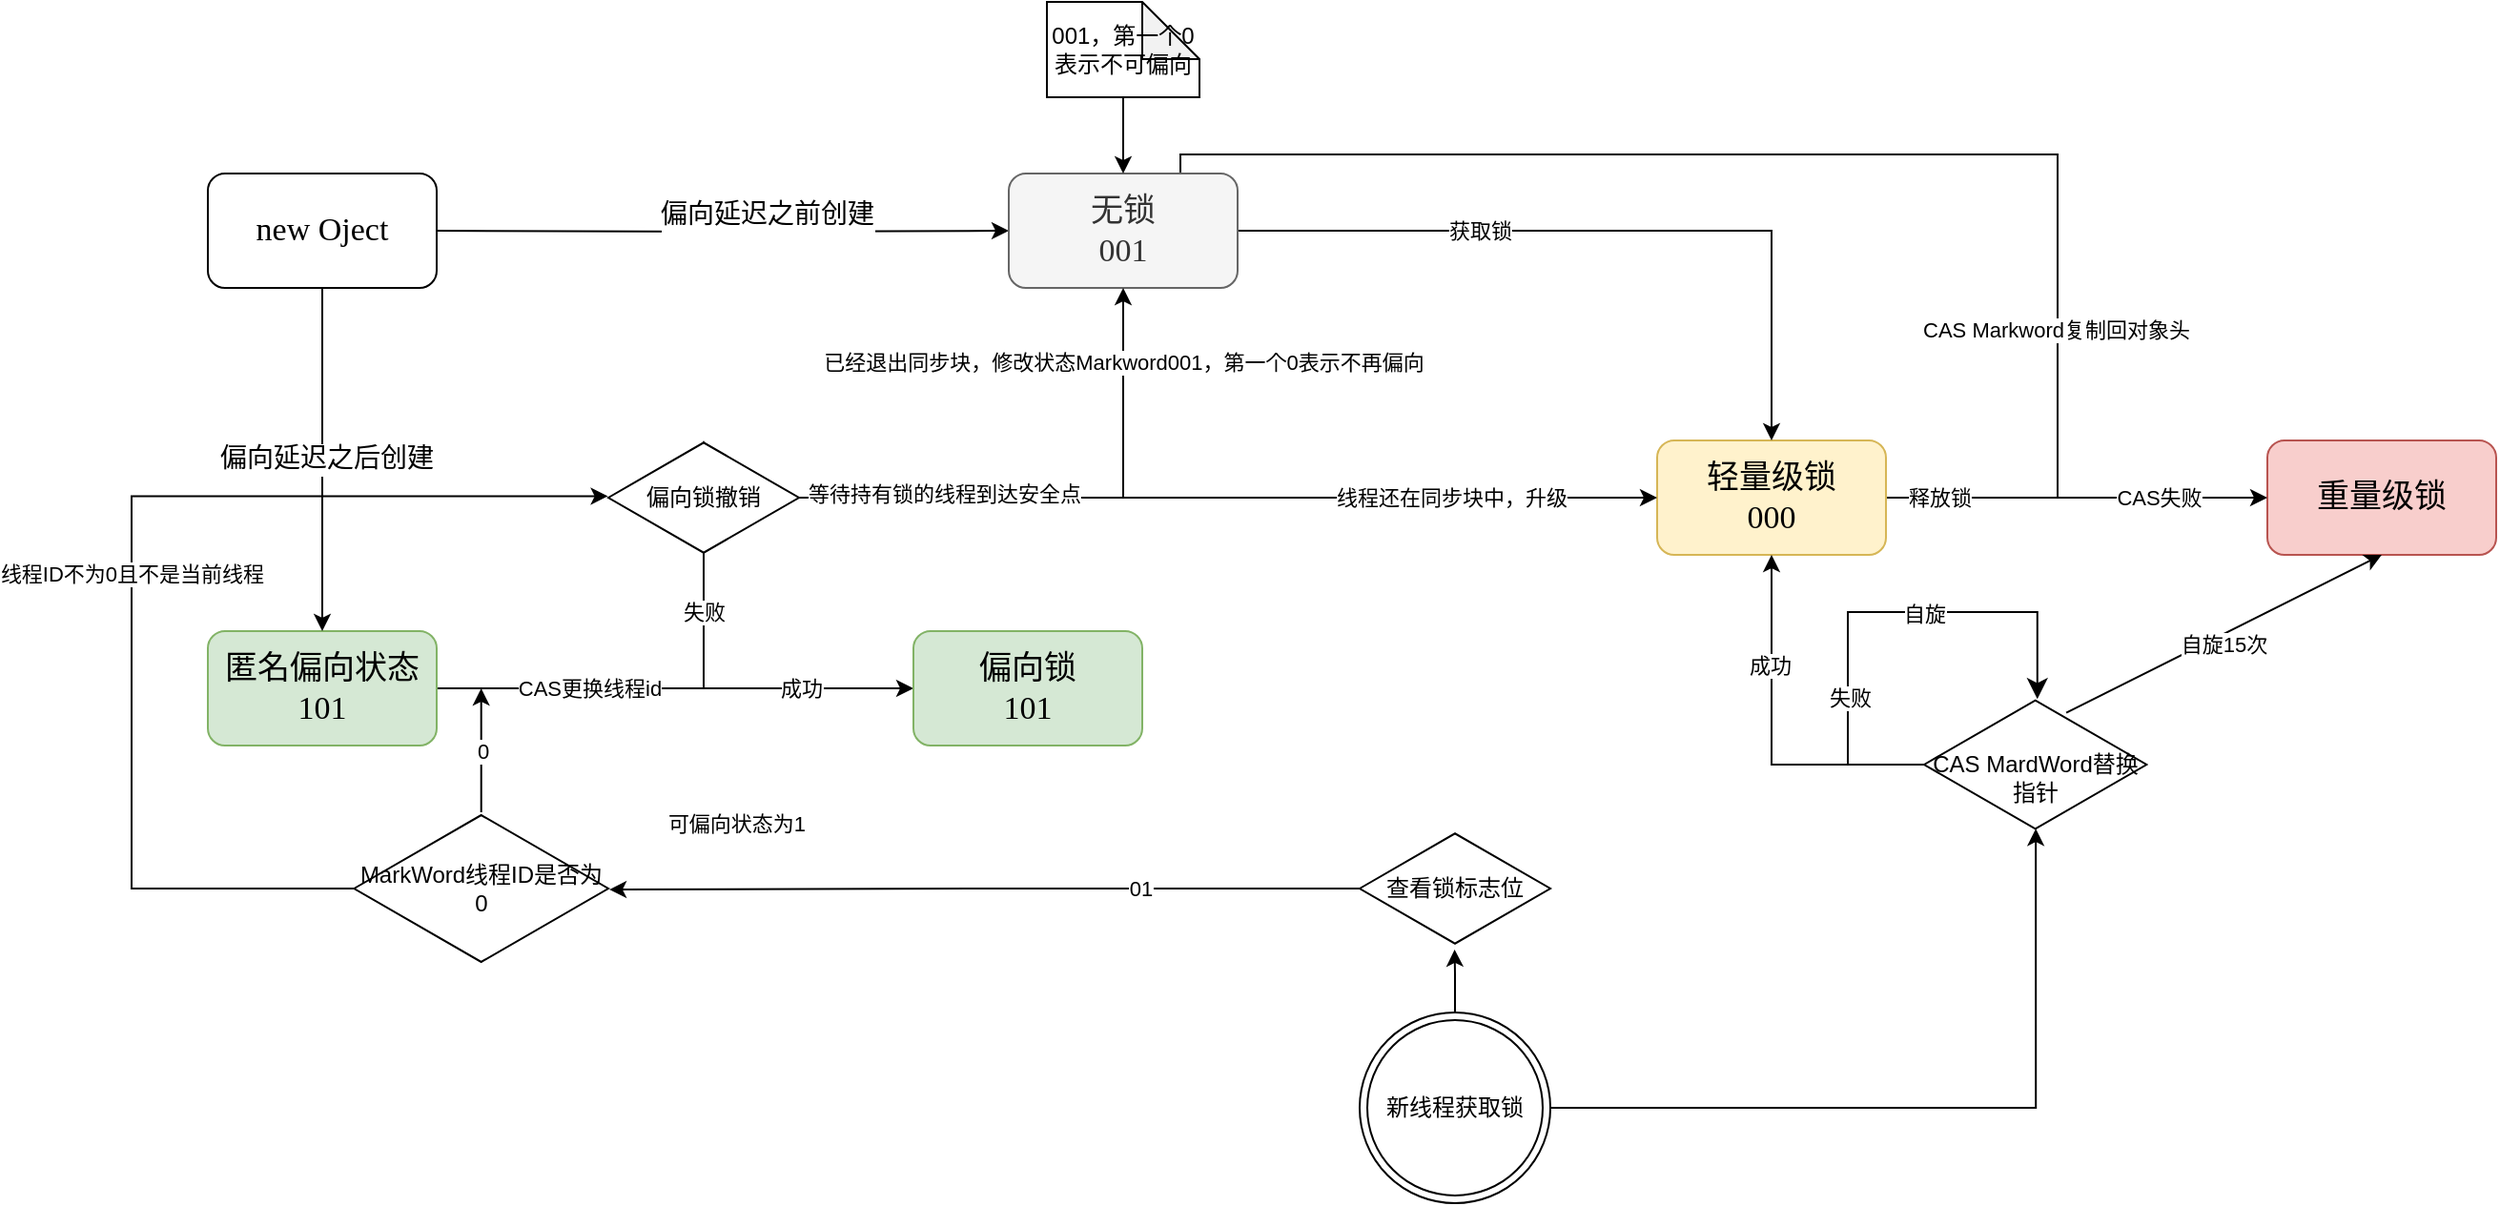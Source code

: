 <mxfile version="22.0.4" type="github">
  <diagram name="第 1 页" id="BkuWCGAVD5q9DIeoQ7Bs">
    <mxGraphModel dx="2389" dy="830" grid="1" gridSize="10" guides="1" tooltips="1" connect="1" arrows="1" fold="1" page="1" pageScale="1" pageWidth="827" pageHeight="1169" math="0" shadow="0">
      <root>
        <mxCell id="0" />
        <mxCell id="1" parent="0" />
        <mxCell id="qMn13mMgNQVjkLriDJ_W-11" value="&#xa;&lt;span style=&quot;color: rgb(0, 0, 0); font-family: &amp;quot;Comic Sans MS&amp;quot;; font-size: 14px; font-style: normal; font-variant-ligatures: normal; font-variant-caps: normal; font-weight: 400; letter-spacing: normal; orphans: 2; text-align: center; text-indent: 0px; text-transform: none; widows: 2; word-spacing: 0px; -webkit-text-stroke-width: 0px; background-color: rgb(255, 255, 255); text-decoration-thickness: initial; text-decoration-style: initial; text-decoration-color: initial; float: none; display: inline !important;&quot;&gt;偏向延迟之前创建&lt;/span&gt;&#xa;&#xa;" style="edgeStyle=orthogonalEdgeStyle;rounded=0;orthogonalLoop=1;jettySize=auto;html=1;fontSize=14;" edge="1" parent="1" target="qMn13mMgNQVjkLriDJ_W-10">
          <mxGeometry x="0.159" relative="1" as="geometry">
            <mxPoint x="-70" y="170" as="sourcePoint" />
            <mxPoint as="offset" />
          </mxGeometry>
        </mxCell>
        <mxCell id="qMn13mMgNQVjkLriDJ_W-12" value="&lt;br&gt;" style="edgeLabel;html=1;align=center;verticalAlign=middle;resizable=0;points=[];" vertex="1" connectable="0" parent="qMn13mMgNQVjkLriDJ_W-11">
          <mxGeometry x="-0.062" relative="1" as="geometry">
            <mxPoint as="offset" />
          </mxGeometry>
        </mxCell>
        <mxCell id="qMn13mMgNQVjkLriDJ_W-15" value="" style="edgeStyle=orthogonalEdgeStyle;rounded=0;orthogonalLoop=1;jettySize=auto;html=1;entryX=0;entryY=0.5;entryDx=0;entryDy=0;" edge="1" parent="1" source="qMn13mMgNQVjkLriDJ_W-3" target="qMn13mMgNQVjkLriDJ_W-14">
          <mxGeometry relative="1" as="geometry" />
        </mxCell>
        <mxCell id="qMn13mMgNQVjkLriDJ_W-17" value="成功" style="edgeLabel;html=1;align=center;verticalAlign=middle;resizable=0;points=[];" vertex="1" connectable="0" parent="qMn13mMgNQVjkLriDJ_W-15">
          <mxGeometry x="0.659" relative="1" as="geometry">
            <mxPoint x="-17" as="offset" />
          </mxGeometry>
        </mxCell>
        <mxCell id="qMn13mMgNQVjkLriDJ_W-23" value="CAS更换线程id" style="edgeLabel;html=1;align=center;verticalAlign=middle;resizable=0;points=[];" vertex="1" connectable="0" parent="qMn13mMgNQVjkLriDJ_W-15">
          <mxGeometry x="-0.489" y="-1" relative="1" as="geometry">
            <mxPoint x="16" y="-1" as="offset" />
          </mxGeometry>
        </mxCell>
        <mxCell id="qMn13mMgNQVjkLriDJ_W-3" value="匿名偏向状态&lt;br&gt;101" style="rounded=1;whiteSpace=wrap;html=1;fontFamily=Comic Sans MS;fontSize=17;fillColor=#d5e8d4;strokeColor=#82b366;" vertex="1" parent="1">
          <mxGeometry x="-190" y="380" width="120" height="60" as="geometry" />
        </mxCell>
        <mxCell id="qMn13mMgNQVjkLriDJ_W-5" value="" style="endArrow=classic;html=1;rounded=0;exitX=0.5;exitY=1;exitDx=0;exitDy=0;entryX=0.5;entryY=0;entryDx=0;entryDy=0;fontFamily=Comic Sans MS;fontSize=18;" edge="1" parent="1" source="qMn13mMgNQVjkLriDJ_W-45" target="qMn13mMgNQVjkLriDJ_W-3">
          <mxGeometry width="50" height="50" relative="1" as="geometry">
            <mxPoint x="-130" y="200" as="sourcePoint" />
            <mxPoint x="250" y="320" as="targetPoint" />
          </mxGeometry>
        </mxCell>
        <mxCell id="qMn13mMgNQVjkLriDJ_W-6" value="偏向延迟之后创建" style="edgeLabel;html=1;align=center;verticalAlign=middle;resizable=0;points=[];fontFamily=Comic Sans MS;fontSize=14;" vertex="1" connectable="0" parent="qMn13mMgNQVjkLriDJ_W-5">
          <mxGeometry x="-0.002" y="2" relative="1" as="geometry">
            <mxPoint as="offset" />
          </mxGeometry>
        </mxCell>
        <mxCell id="qMn13mMgNQVjkLriDJ_W-52" style="edgeStyle=orthogonalEdgeStyle;rounded=0;orthogonalLoop=1;jettySize=auto;html=1;entryX=1;entryY=0.25;entryDx=0;entryDy=0;" edge="1" parent="1" source="qMn13mMgNQVjkLriDJ_W-8" target="qMn13mMgNQVjkLriDJ_W-10">
          <mxGeometry relative="1" as="geometry">
            <Array as="points">
              <mxPoint x="780" y="310" />
              <mxPoint x="780" y="130" />
              <mxPoint x="320" y="130" />
              <mxPoint x="320" y="155" />
            </Array>
          </mxGeometry>
        </mxCell>
        <mxCell id="qMn13mMgNQVjkLriDJ_W-56" value="释放锁" style="edgeLabel;html=1;align=center;verticalAlign=middle;resizable=0;points=[];" vertex="1" connectable="0" parent="qMn13mMgNQVjkLriDJ_W-52">
          <mxGeometry x="-0.951" y="-3" relative="1" as="geometry">
            <mxPoint x="9" y="-3" as="offset" />
          </mxGeometry>
        </mxCell>
        <mxCell id="qMn13mMgNQVjkLriDJ_W-57" value="CAS Markword复制回对象头" style="edgeLabel;html=1;align=center;verticalAlign=middle;resizable=0;points=[];" vertex="1" connectable="0" parent="qMn13mMgNQVjkLriDJ_W-52">
          <mxGeometry x="-0.546" y="1" relative="1" as="geometry">
            <mxPoint as="offset" />
          </mxGeometry>
        </mxCell>
        <mxCell id="qMn13mMgNQVjkLriDJ_W-8" value="轻量级锁&lt;br&gt;000" style="rounded=1;whiteSpace=wrap;html=1;fontFamily=Comic Sans MS;fontSize=17;fillColor=#fff2cc;strokeColor=#d6b656;" vertex="1" parent="1">
          <mxGeometry x="570" y="280" width="120" height="60" as="geometry" />
        </mxCell>
        <mxCell id="qMn13mMgNQVjkLriDJ_W-9" value="重量级锁" style="rounded=1;whiteSpace=wrap;html=1;fontFamily=Comic Sans MS;fontSize=17;fillColor=#f8cecc;strokeColor=#b85450;" vertex="1" parent="1">
          <mxGeometry x="890" y="280" width="120" height="60" as="geometry" />
        </mxCell>
        <mxCell id="qMn13mMgNQVjkLriDJ_W-50" style="edgeStyle=orthogonalEdgeStyle;rounded=0;orthogonalLoop=1;jettySize=auto;html=1;entryX=0.5;entryY=0;entryDx=0;entryDy=0;" edge="1" parent="1" source="qMn13mMgNQVjkLriDJ_W-10" target="qMn13mMgNQVjkLriDJ_W-8">
          <mxGeometry relative="1" as="geometry" />
        </mxCell>
        <mxCell id="qMn13mMgNQVjkLriDJ_W-51" value="获取锁" style="edgeLabel;html=1;align=center;verticalAlign=middle;resizable=0;points=[];" vertex="1" connectable="0" parent="qMn13mMgNQVjkLriDJ_W-50">
          <mxGeometry x="-0.329" y="-4" relative="1" as="geometry">
            <mxPoint x="-4" y="-4" as="offset" />
          </mxGeometry>
        </mxCell>
        <mxCell id="qMn13mMgNQVjkLriDJ_W-10" value="无锁&lt;br&gt;001" style="rounded=1;whiteSpace=wrap;html=1;fontFamily=Comic Sans MS;fontSize=17;fillColor=#f5f5f5;strokeColor=#666666;fontColor=#333333;" vertex="1" parent="1">
          <mxGeometry x="230" y="140" width="120" height="60" as="geometry" />
        </mxCell>
        <mxCell id="qMn13mMgNQVjkLriDJ_W-14" value="偏向锁&lt;br&gt;101" style="rounded=1;whiteSpace=wrap;html=1;fontFamily=Comic Sans MS;fontSize=17;fillColor=#d5e8d4;strokeColor=#82b366;" vertex="1" parent="1">
          <mxGeometry x="180" y="380" width="120" height="60" as="geometry" />
        </mxCell>
        <mxCell id="qMn13mMgNQVjkLriDJ_W-25" value="" style="endArrow=classic;html=1;rounded=0;entryX=0.5;entryY=0;entryDx=0;entryDy=0;" edge="1" parent="1" target="qMn13mMgNQVjkLriDJ_W-28">
          <mxGeometry width="50" height="50" relative="1" as="geometry">
            <mxPoint x="70" y="410" as="sourcePoint" />
            <mxPoint x="70" y="480" as="targetPoint" />
          </mxGeometry>
        </mxCell>
        <mxCell id="qMn13mMgNQVjkLriDJ_W-29" value="失败" style="edgeLabel;html=1;align=center;verticalAlign=middle;resizable=0;points=[];" vertex="1" connectable="0" parent="qMn13mMgNQVjkLriDJ_W-25">
          <mxGeometry x="-0.073" relative="1" as="geometry">
            <mxPoint y="20" as="offset" />
          </mxGeometry>
        </mxCell>
        <mxCell id="qMn13mMgNQVjkLriDJ_W-38" style="edgeStyle=orthogonalEdgeStyle;rounded=0;orthogonalLoop=1;jettySize=auto;html=1;" edge="1" parent="1" source="qMn13mMgNQVjkLriDJ_W-28" target="qMn13mMgNQVjkLriDJ_W-8">
          <mxGeometry relative="1" as="geometry" />
        </mxCell>
        <mxCell id="qMn13mMgNQVjkLriDJ_W-39" value="线程还在同步块中，升级" style="edgeLabel;html=1;align=center;verticalAlign=middle;resizable=0;points=[];" vertex="1" connectable="0" parent="qMn13mMgNQVjkLriDJ_W-38">
          <mxGeometry x="-0.104" y="1" relative="1" as="geometry">
            <mxPoint x="140" y="1" as="offset" />
          </mxGeometry>
        </mxCell>
        <mxCell id="qMn13mMgNQVjkLriDJ_W-40" style="edgeStyle=orthogonalEdgeStyle;rounded=0;orthogonalLoop=1;jettySize=auto;html=1;entryX=0.5;entryY=1;entryDx=0;entryDy=0;" edge="1" parent="1" source="qMn13mMgNQVjkLriDJ_W-28" target="qMn13mMgNQVjkLriDJ_W-10">
          <mxGeometry relative="1" as="geometry" />
        </mxCell>
        <mxCell id="qMn13mMgNQVjkLriDJ_W-42" value="等待持有锁的线程到达安全点" style="edgeLabel;html=1;align=center;verticalAlign=middle;resizable=0;points=[];" vertex="1" connectable="0" parent="qMn13mMgNQVjkLriDJ_W-40">
          <mxGeometry x="-0.457" y="2" relative="1" as="geometry">
            <mxPoint as="offset" />
          </mxGeometry>
        </mxCell>
        <mxCell id="qMn13mMgNQVjkLriDJ_W-44" value="已经退出同步块，修改状态Markword001，第一个0表示不再偏向" style="edgeLabel;html=1;align=center;verticalAlign=middle;resizable=0;points=[];" vertex="1" connectable="0" parent="qMn13mMgNQVjkLriDJ_W-40">
          <mxGeometry x="0.721" relative="1" as="geometry">
            <mxPoint as="offset" />
          </mxGeometry>
        </mxCell>
        <mxCell id="qMn13mMgNQVjkLriDJ_W-28" value="偏向锁撤销" style="shape=isoRectangle;whiteSpace=wrap;html=1;aspect=fixed;" vertex="1" parent="1">
          <mxGeometry x="20" y="280" width="100" height="60" as="geometry" />
        </mxCell>
        <mxCell id="qMn13mMgNQVjkLriDJ_W-45" value="new Oject" style="rounded=1;whiteSpace=wrap;html=1;fontFamily=Comic Sans MS;fontSize=17;" vertex="1" parent="1">
          <mxGeometry x="-190" y="140" width="120" height="60" as="geometry" />
        </mxCell>
        <mxCell id="qMn13mMgNQVjkLriDJ_W-49" style="edgeStyle=orthogonalEdgeStyle;rounded=0;orthogonalLoop=1;jettySize=auto;html=1;entryX=0.5;entryY=0;entryDx=0;entryDy=0;" edge="1" parent="1" source="qMn13mMgNQVjkLriDJ_W-48" target="qMn13mMgNQVjkLriDJ_W-10">
          <mxGeometry relative="1" as="geometry" />
        </mxCell>
        <mxCell id="qMn13mMgNQVjkLriDJ_W-48" value="001，第一个0表示不可偏向" style="shape=note;whiteSpace=wrap;html=1;backgroundOutline=1;darkOpacity=0.05;" vertex="1" parent="1">
          <mxGeometry x="250" y="50" width="80" height="50" as="geometry" />
        </mxCell>
        <mxCell id="qMn13mMgNQVjkLriDJ_W-58" value="" style="endArrow=classic;html=1;rounded=0;entryX=0;entryY=0.5;entryDx=0;entryDy=0;" edge="1" parent="1" target="qMn13mMgNQVjkLriDJ_W-9">
          <mxGeometry width="50" height="50" relative="1" as="geometry">
            <mxPoint x="780" y="310" as="sourcePoint" />
            <mxPoint x="430" y="300" as="targetPoint" />
          </mxGeometry>
        </mxCell>
        <mxCell id="qMn13mMgNQVjkLriDJ_W-60" value="CAS失败" style="edgeLabel;html=1;align=center;verticalAlign=middle;resizable=0;points=[];" vertex="1" connectable="0" parent="qMn13mMgNQVjkLriDJ_W-58">
          <mxGeometry x="-0.036" y="-4" relative="1" as="geometry">
            <mxPoint y="-4" as="offset" />
          </mxGeometry>
        </mxCell>
        <mxCell id="qMn13mMgNQVjkLriDJ_W-65" value="新线程获取锁" style="ellipse;shape=doubleEllipse;whiteSpace=wrap;html=1;aspect=fixed;" vertex="1" parent="1">
          <mxGeometry x="414" y="580" width="100" height="100" as="geometry" />
        </mxCell>
        <mxCell id="qMn13mMgNQVjkLriDJ_W-79" style="edgeStyle=orthogonalEdgeStyle;rounded=0;orthogonalLoop=1;jettySize=auto;html=1;entryX=0.5;entryY=1;entryDx=0;entryDy=0;" edge="1" parent="1" source="qMn13mMgNQVjkLriDJ_W-74" target="qMn13mMgNQVjkLriDJ_W-8">
          <mxGeometry relative="1" as="geometry" />
        </mxCell>
        <mxCell id="qMn13mMgNQVjkLriDJ_W-85" value="成功" style="edgeLabel;html=1;align=center;verticalAlign=middle;resizable=0;points=[];" vertex="1" connectable="0" parent="qMn13mMgNQVjkLriDJ_W-79">
          <mxGeometry x="0.392" y="1" relative="1" as="geometry">
            <mxPoint as="offset" />
          </mxGeometry>
        </mxCell>
        <mxCell id="qMn13mMgNQVjkLriDJ_W-74" value="&lt;br&gt;CAS MardWord替换指针" style="shape=isoRectangle;whiteSpace=wrap;html=1;aspect=fixed;" vertex="1" parent="1">
          <mxGeometry x="710" y="415" width="116.67" height="70" as="geometry" />
        </mxCell>
        <mxCell id="qMn13mMgNQVjkLriDJ_W-80" value="" style="edgeStyle=elbowEdgeStyle;elbow=vertical;endArrow=classic;html=1;curved=0;rounded=0;endSize=8;startSize=8;entryX=0.509;entryY=0.009;entryDx=0;entryDy=0;entryPerimeter=0;" edge="1" parent="1" target="qMn13mMgNQVjkLriDJ_W-74">
          <mxGeometry width="50" height="50" relative="1" as="geometry">
            <mxPoint x="670" y="450" as="sourcePoint" />
            <mxPoint x="720" y="400" as="targetPoint" />
            <Array as="points">
              <mxPoint x="720" y="370" />
            </Array>
          </mxGeometry>
        </mxCell>
        <mxCell id="qMn13mMgNQVjkLriDJ_W-81" value="自旋" style="edgeLabel;html=1;align=center;verticalAlign=middle;resizable=0;points=[];" vertex="1" connectable="0" parent="qMn13mMgNQVjkLriDJ_W-80">
          <mxGeometry x="0.067" y="-1" relative="1" as="geometry">
            <mxPoint as="offset" />
          </mxGeometry>
        </mxCell>
        <mxCell id="qMn13mMgNQVjkLriDJ_W-86" value="失败" style="edgeLabel;html=1;align=center;verticalAlign=middle;resizable=0;points=[];" vertex="1" connectable="0" parent="qMn13mMgNQVjkLriDJ_W-80">
          <mxGeometry x="-0.687" y="-1" relative="1" as="geometry">
            <mxPoint as="offset" />
          </mxGeometry>
        </mxCell>
        <mxCell id="qMn13mMgNQVjkLriDJ_W-82" value="" style="endArrow=classic;html=1;rounded=0;exitX=0.639;exitY=0.111;exitDx=0;exitDy=0;exitPerimeter=0;entryX=0.5;entryY=1;entryDx=0;entryDy=0;" edge="1" parent="1" source="qMn13mMgNQVjkLriDJ_W-74" target="qMn13mMgNQVjkLriDJ_W-9">
          <mxGeometry width="50" height="50" relative="1" as="geometry">
            <mxPoint x="860" y="630" as="sourcePoint" />
            <mxPoint x="910" y="580" as="targetPoint" />
          </mxGeometry>
        </mxCell>
        <mxCell id="qMn13mMgNQVjkLriDJ_W-83" value="自旋15次" style="edgeLabel;html=1;align=center;verticalAlign=middle;resizable=0;points=[];" vertex="1" connectable="0" parent="qMn13mMgNQVjkLriDJ_W-82">
          <mxGeometry x="-0.275" y="-3" relative="1" as="geometry">
            <mxPoint x="21" y="-9" as="offset" />
          </mxGeometry>
        </mxCell>
        <mxCell id="qMn13mMgNQVjkLriDJ_W-84" style="edgeStyle=orthogonalEdgeStyle;rounded=0;orthogonalLoop=1;jettySize=auto;html=1;entryX=0.502;entryY=0.98;entryDx=0;entryDy=0;entryPerimeter=0;" edge="1" parent="1" source="qMn13mMgNQVjkLriDJ_W-65" target="qMn13mMgNQVjkLriDJ_W-74">
          <mxGeometry relative="1" as="geometry" />
        </mxCell>
        <mxCell id="qMn13mMgNQVjkLriDJ_W-92" style="edgeStyle=orthogonalEdgeStyle;rounded=0;orthogonalLoop=1;jettySize=auto;html=1;entryX=1.004;entryY=0.507;entryDx=0;entryDy=0;entryPerimeter=0;" edge="1" parent="1" source="qMn13mMgNQVjkLriDJ_W-91" target="qMn13mMgNQVjkLriDJ_W-101">
          <mxGeometry relative="1" as="geometry">
            <mxPoint x="-90" y="510" as="targetPoint" />
          </mxGeometry>
        </mxCell>
        <mxCell id="qMn13mMgNQVjkLriDJ_W-93" value="01" style="edgeLabel;html=1;align=center;verticalAlign=middle;resizable=0;points=[];" vertex="1" connectable="0" parent="qMn13mMgNQVjkLriDJ_W-92">
          <mxGeometry x="-0.025" y="-3" relative="1" as="geometry">
            <mxPoint x="77" y="3" as="offset" />
          </mxGeometry>
        </mxCell>
        <mxCell id="qMn13mMgNQVjkLriDJ_W-96" value="可偏向状态为1" style="edgeLabel;html=1;align=center;verticalAlign=middle;resizable=0;points=[];" vertex="1" connectable="0" parent="qMn13mMgNQVjkLriDJ_W-92">
          <mxGeometry x="0.664" relative="1" as="geometry">
            <mxPoint y="-35" as="offset" />
          </mxGeometry>
        </mxCell>
        <mxCell id="qMn13mMgNQVjkLriDJ_W-91" value="查看锁标志位" style="html=1;whiteSpace=wrap;aspect=fixed;shape=isoRectangle;" vertex="1" parent="1">
          <mxGeometry x="414" y="485" width="100" height="60" as="geometry" />
        </mxCell>
        <mxCell id="qMn13mMgNQVjkLriDJ_W-94" style="edgeStyle=orthogonalEdgeStyle;rounded=0;orthogonalLoop=1;jettySize=auto;html=1;entryX=0.498;entryY=1.033;entryDx=0;entryDy=0;entryPerimeter=0;" edge="1" parent="1" source="qMn13mMgNQVjkLriDJ_W-65" target="qMn13mMgNQVjkLriDJ_W-91">
          <mxGeometry relative="1" as="geometry" />
        </mxCell>
        <mxCell id="qMn13mMgNQVjkLriDJ_W-103" style="edgeStyle=orthogonalEdgeStyle;rounded=0;orthogonalLoop=1;jettySize=auto;html=1;" edge="1" parent="1" source="qMn13mMgNQVjkLriDJ_W-101">
          <mxGeometry relative="1" as="geometry">
            <mxPoint x="-46.665" y="410" as="targetPoint" />
          </mxGeometry>
        </mxCell>
        <mxCell id="qMn13mMgNQVjkLriDJ_W-105" value="0" style="edgeLabel;html=1;align=center;verticalAlign=middle;resizable=0;points=[];" vertex="1" connectable="0" parent="qMn13mMgNQVjkLriDJ_W-103">
          <mxGeometry x="-0.009" relative="1" as="geometry">
            <mxPoint as="offset" />
          </mxGeometry>
        </mxCell>
        <mxCell id="qMn13mMgNQVjkLriDJ_W-101" value="MarkWord线程ID是否为0" style="html=1;whiteSpace=wrap;aspect=fixed;shape=isoRectangle;" vertex="1" parent="1">
          <mxGeometry x="-113.33" y="475" width="133.33" height="80" as="geometry" />
        </mxCell>
        <mxCell id="qMn13mMgNQVjkLriDJ_W-106" style="edgeStyle=orthogonalEdgeStyle;rounded=0;orthogonalLoop=1;jettySize=auto;html=1;entryX=-0.002;entryY=0.487;entryDx=0;entryDy=0;entryPerimeter=0;" edge="1" parent="1" source="qMn13mMgNQVjkLriDJ_W-101" target="qMn13mMgNQVjkLriDJ_W-28">
          <mxGeometry relative="1" as="geometry">
            <Array as="points">
              <mxPoint x="-230" y="515" />
              <mxPoint x="-230" y="309" />
            </Array>
          </mxGeometry>
        </mxCell>
        <mxCell id="qMn13mMgNQVjkLriDJ_W-107" value="线程ID不为0且不是当前线程" style="edgeLabel;html=1;align=center;verticalAlign=middle;resizable=0;points=[];" vertex="1" connectable="0" parent="qMn13mMgNQVjkLriDJ_W-106">
          <mxGeometry x="-0.263" y="-1" relative="1" as="geometry">
            <mxPoint x="-1" y="-71" as="offset" />
          </mxGeometry>
        </mxCell>
      </root>
    </mxGraphModel>
  </diagram>
</mxfile>
